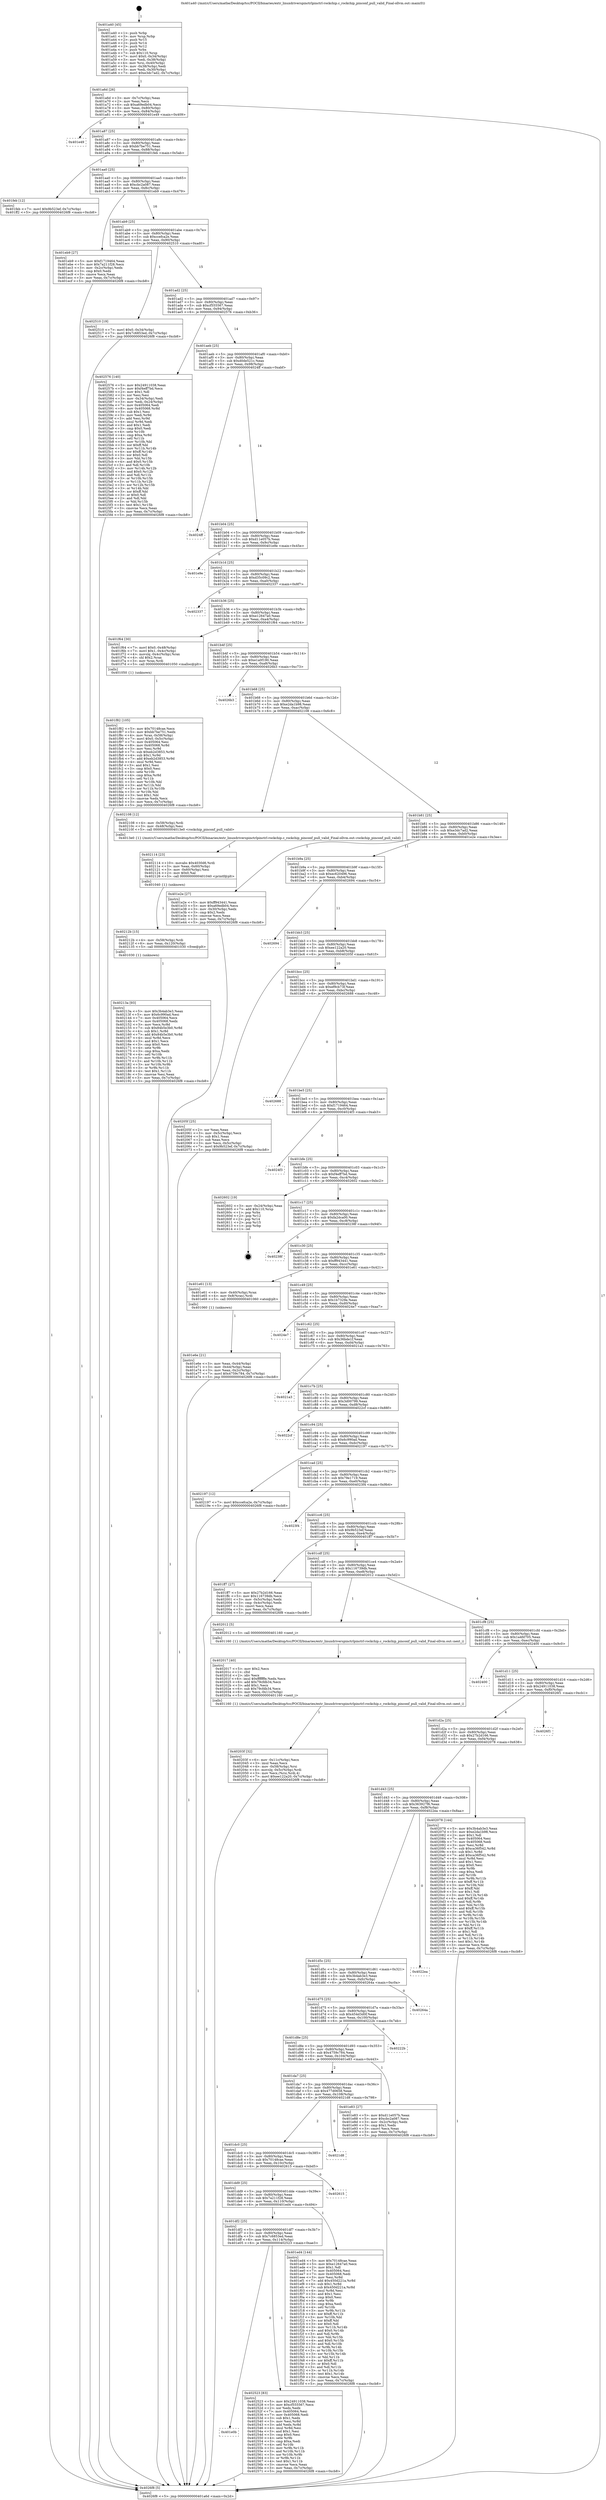 digraph "0x401a40" {
  label = "0x401a40 (/mnt/c/Users/mathe/Desktop/tcc/POCII/binaries/extr_linuxdriverspinctrlpinctrl-rockchip.c_rockchip_pinconf_pull_valid_Final-ollvm.out::main(0))"
  labelloc = "t"
  node[shape=record]

  Entry [label="",width=0.3,height=0.3,shape=circle,fillcolor=black,style=filled]
  "0x401a6d" [label="{
     0x401a6d [26]\l
     | [instrs]\l
     &nbsp;&nbsp;0x401a6d \<+3\>: mov -0x7c(%rbp),%eax\l
     &nbsp;&nbsp;0x401a70 \<+2\>: mov %eax,%ecx\l
     &nbsp;&nbsp;0x401a72 \<+6\>: sub $0xa69edb04,%ecx\l
     &nbsp;&nbsp;0x401a78 \<+3\>: mov %eax,-0x80(%rbp)\l
     &nbsp;&nbsp;0x401a7b \<+6\>: mov %ecx,-0x84(%rbp)\l
     &nbsp;&nbsp;0x401a81 \<+6\>: je 0000000000401e49 \<main+0x409\>\l
  }"]
  "0x401e49" [label="{
     0x401e49\l
  }", style=dashed]
  "0x401a87" [label="{
     0x401a87 [25]\l
     | [instrs]\l
     &nbsp;&nbsp;0x401a87 \<+5\>: jmp 0000000000401a8c \<main+0x4c\>\l
     &nbsp;&nbsp;0x401a8c \<+3\>: mov -0x80(%rbp),%eax\l
     &nbsp;&nbsp;0x401a8f \<+5\>: sub $0xbb7be751,%eax\l
     &nbsp;&nbsp;0x401a94 \<+6\>: mov %eax,-0x88(%rbp)\l
     &nbsp;&nbsp;0x401a9a \<+6\>: je 0000000000401feb \<main+0x5ab\>\l
  }"]
  Exit [label="",width=0.3,height=0.3,shape=circle,fillcolor=black,style=filled,peripheries=2]
  "0x401feb" [label="{
     0x401feb [12]\l
     | [instrs]\l
     &nbsp;&nbsp;0x401feb \<+7\>: movl $0x9b523ef,-0x7c(%rbp)\l
     &nbsp;&nbsp;0x401ff2 \<+5\>: jmp 00000000004026f8 \<main+0xcb8\>\l
  }"]
  "0x401aa0" [label="{
     0x401aa0 [25]\l
     | [instrs]\l
     &nbsp;&nbsp;0x401aa0 \<+5\>: jmp 0000000000401aa5 \<main+0x65\>\l
     &nbsp;&nbsp;0x401aa5 \<+3\>: mov -0x80(%rbp),%eax\l
     &nbsp;&nbsp;0x401aa8 \<+5\>: sub $0xcbc2a087,%eax\l
     &nbsp;&nbsp;0x401aad \<+6\>: mov %eax,-0x8c(%rbp)\l
     &nbsp;&nbsp;0x401ab3 \<+6\>: je 0000000000401eb9 \<main+0x479\>\l
  }"]
  "0x401e0b" [label="{
     0x401e0b\l
  }", style=dashed]
  "0x401eb9" [label="{
     0x401eb9 [27]\l
     | [instrs]\l
     &nbsp;&nbsp;0x401eb9 \<+5\>: mov $0xf1719464,%eax\l
     &nbsp;&nbsp;0x401ebe \<+5\>: mov $0x7a211f28,%ecx\l
     &nbsp;&nbsp;0x401ec3 \<+3\>: mov -0x2c(%rbp),%edx\l
     &nbsp;&nbsp;0x401ec6 \<+3\>: cmp $0x0,%edx\l
     &nbsp;&nbsp;0x401ec9 \<+3\>: cmove %ecx,%eax\l
     &nbsp;&nbsp;0x401ecc \<+3\>: mov %eax,-0x7c(%rbp)\l
     &nbsp;&nbsp;0x401ecf \<+5\>: jmp 00000000004026f8 \<main+0xcb8\>\l
  }"]
  "0x401ab9" [label="{
     0x401ab9 [25]\l
     | [instrs]\l
     &nbsp;&nbsp;0x401ab9 \<+5\>: jmp 0000000000401abe \<main+0x7e\>\l
     &nbsp;&nbsp;0x401abe \<+3\>: mov -0x80(%rbp),%eax\l
     &nbsp;&nbsp;0x401ac1 \<+5\>: sub $0xccefca2e,%eax\l
     &nbsp;&nbsp;0x401ac6 \<+6\>: mov %eax,-0x90(%rbp)\l
     &nbsp;&nbsp;0x401acc \<+6\>: je 0000000000402510 \<main+0xad0\>\l
  }"]
  "0x402523" [label="{
     0x402523 [83]\l
     | [instrs]\l
     &nbsp;&nbsp;0x402523 \<+5\>: mov $0x24911038,%eax\l
     &nbsp;&nbsp;0x402528 \<+5\>: mov $0xcf555567,%ecx\l
     &nbsp;&nbsp;0x40252d \<+2\>: xor %edx,%edx\l
     &nbsp;&nbsp;0x40252f \<+7\>: mov 0x405064,%esi\l
     &nbsp;&nbsp;0x402536 \<+7\>: mov 0x405068,%edi\l
     &nbsp;&nbsp;0x40253d \<+3\>: sub $0x1,%edx\l
     &nbsp;&nbsp;0x402540 \<+3\>: mov %esi,%r8d\l
     &nbsp;&nbsp;0x402543 \<+3\>: add %edx,%r8d\l
     &nbsp;&nbsp;0x402546 \<+4\>: imul %r8d,%esi\l
     &nbsp;&nbsp;0x40254a \<+3\>: and $0x1,%esi\l
     &nbsp;&nbsp;0x40254d \<+3\>: cmp $0x0,%esi\l
     &nbsp;&nbsp;0x402550 \<+4\>: sete %r9b\l
     &nbsp;&nbsp;0x402554 \<+3\>: cmp $0xa,%edi\l
     &nbsp;&nbsp;0x402557 \<+4\>: setl %r10b\l
     &nbsp;&nbsp;0x40255b \<+3\>: mov %r9b,%r11b\l
     &nbsp;&nbsp;0x40255e \<+3\>: and %r10b,%r11b\l
     &nbsp;&nbsp;0x402561 \<+3\>: xor %r10b,%r9b\l
     &nbsp;&nbsp;0x402564 \<+3\>: or %r9b,%r11b\l
     &nbsp;&nbsp;0x402567 \<+4\>: test $0x1,%r11b\l
     &nbsp;&nbsp;0x40256b \<+3\>: cmovne %ecx,%eax\l
     &nbsp;&nbsp;0x40256e \<+3\>: mov %eax,-0x7c(%rbp)\l
     &nbsp;&nbsp;0x402571 \<+5\>: jmp 00000000004026f8 \<main+0xcb8\>\l
  }"]
  "0x402510" [label="{
     0x402510 [19]\l
     | [instrs]\l
     &nbsp;&nbsp;0x402510 \<+7\>: movl $0x0,-0x34(%rbp)\l
     &nbsp;&nbsp;0x402517 \<+7\>: movl $0x7c6853ed,-0x7c(%rbp)\l
     &nbsp;&nbsp;0x40251e \<+5\>: jmp 00000000004026f8 \<main+0xcb8\>\l
  }"]
  "0x401ad2" [label="{
     0x401ad2 [25]\l
     | [instrs]\l
     &nbsp;&nbsp;0x401ad2 \<+5\>: jmp 0000000000401ad7 \<main+0x97\>\l
     &nbsp;&nbsp;0x401ad7 \<+3\>: mov -0x80(%rbp),%eax\l
     &nbsp;&nbsp;0x401ada \<+5\>: sub $0xcf555567,%eax\l
     &nbsp;&nbsp;0x401adf \<+6\>: mov %eax,-0x94(%rbp)\l
     &nbsp;&nbsp;0x401ae5 \<+6\>: je 0000000000402576 \<main+0xb36\>\l
  }"]
  "0x40213a" [label="{
     0x40213a [93]\l
     | [instrs]\l
     &nbsp;&nbsp;0x40213a \<+5\>: mov $0x3b4ab3e3,%eax\l
     &nbsp;&nbsp;0x40213f \<+5\>: mov $0x6c990ad,%esi\l
     &nbsp;&nbsp;0x402144 \<+7\>: mov 0x405064,%ecx\l
     &nbsp;&nbsp;0x40214b \<+7\>: mov 0x405068,%edx\l
     &nbsp;&nbsp;0x402152 \<+3\>: mov %ecx,%r8d\l
     &nbsp;&nbsp;0x402155 \<+7\>: sub $0x84b5e3b0,%r8d\l
     &nbsp;&nbsp;0x40215c \<+4\>: sub $0x1,%r8d\l
     &nbsp;&nbsp;0x402160 \<+7\>: add $0x84b5e3b0,%r8d\l
     &nbsp;&nbsp;0x402167 \<+4\>: imul %r8d,%ecx\l
     &nbsp;&nbsp;0x40216b \<+3\>: and $0x1,%ecx\l
     &nbsp;&nbsp;0x40216e \<+3\>: cmp $0x0,%ecx\l
     &nbsp;&nbsp;0x402171 \<+4\>: sete %r9b\l
     &nbsp;&nbsp;0x402175 \<+3\>: cmp $0xa,%edx\l
     &nbsp;&nbsp;0x402178 \<+4\>: setl %r10b\l
     &nbsp;&nbsp;0x40217c \<+3\>: mov %r9b,%r11b\l
     &nbsp;&nbsp;0x40217f \<+3\>: and %r10b,%r11b\l
     &nbsp;&nbsp;0x402182 \<+3\>: xor %r10b,%r9b\l
     &nbsp;&nbsp;0x402185 \<+3\>: or %r9b,%r11b\l
     &nbsp;&nbsp;0x402188 \<+4\>: test $0x1,%r11b\l
     &nbsp;&nbsp;0x40218c \<+3\>: cmovne %esi,%eax\l
     &nbsp;&nbsp;0x40218f \<+3\>: mov %eax,-0x7c(%rbp)\l
     &nbsp;&nbsp;0x402192 \<+5\>: jmp 00000000004026f8 \<main+0xcb8\>\l
  }"]
  "0x402576" [label="{
     0x402576 [140]\l
     | [instrs]\l
     &nbsp;&nbsp;0x402576 \<+5\>: mov $0x24911038,%eax\l
     &nbsp;&nbsp;0x40257b \<+5\>: mov $0xf4eff7bd,%ecx\l
     &nbsp;&nbsp;0x402580 \<+2\>: mov $0x1,%dl\l
     &nbsp;&nbsp;0x402582 \<+2\>: xor %esi,%esi\l
     &nbsp;&nbsp;0x402584 \<+3\>: mov -0x34(%rbp),%edi\l
     &nbsp;&nbsp;0x402587 \<+3\>: mov %edi,-0x24(%rbp)\l
     &nbsp;&nbsp;0x40258a \<+7\>: mov 0x405064,%edi\l
     &nbsp;&nbsp;0x402591 \<+8\>: mov 0x405068,%r8d\l
     &nbsp;&nbsp;0x402599 \<+3\>: sub $0x1,%esi\l
     &nbsp;&nbsp;0x40259c \<+3\>: mov %edi,%r9d\l
     &nbsp;&nbsp;0x40259f \<+3\>: add %esi,%r9d\l
     &nbsp;&nbsp;0x4025a2 \<+4\>: imul %r9d,%edi\l
     &nbsp;&nbsp;0x4025a6 \<+3\>: and $0x1,%edi\l
     &nbsp;&nbsp;0x4025a9 \<+3\>: cmp $0x0,%edi\l
     &nbsp;&nbsp;0x4025ac \<+4\>: sete %r10b\l
     &nbsp;&nbsp;0x4025b0 \<+4\>: cmp $0xa,%r8d\l
     &nbsp;&nbsp;0x4025b4 \<+4\>: setl %r11b\l
     &nbsp;&nbsp;0x4025b8 \<+3\>: mov %r10b,%bl\l
     &nbsp;&nbsp;0x4025bb \<+3\>: xor $0xff,%bl\l
     &nbsp;&nbsp;0x4025be \<+3\>: mov %r11b,%r14b\l
     &nbsp;&nbsp;0x4025c1 \<+4\>: xor $0xff,%r14b\l
     &nbsp;&nbsp;0x4025c5 \<+3\>: xor $0x0,%dl\l
     &nbsp;&nbsp;0x4025c8 \<+3\>: mov %bl,%r15b\l
     &nbsp;&nbsp;0x4025cb \<+4\>: and $0x0,%r15b\l
     &nbsp;&nbsp;0x4025cf \<+3\>: and %dl,%r10b\l
     &nbsp;&nbsp;0x4025d2 \<+3\>: mov %r14b,%r12b\l
     &nbsp;&nbsp;0x4025d5 \<+4\>: and $0x0,%r12b\l
     &nbsp;&nbsp;0x4025d9 \<+3\>: and %dl,%r11b\l
     &nbsp;&nbsp;0x4025dc \<+3\>: or %r10b,%r15b\l
     &nbsp;&nbsp;0x4025df \<+3\>: or %r11b,%r12b\l
     &nbsp;&nbsp;0x4025e2 \<+3\>: xor %r12b,%r15b\l
     &nbsp;&nbsp;0x4025e5 \<+3\>: or %r14b,%bl\l
     &nbsp;&nbsp;0x4025e8 \<+3\>: xor $0xff,%bl\l
     &nbsp;&nbsp;0x4025eb \<+3\>: or $0x0,%dl\l
     &nbsp;&nbsp;0x4025ee \<+2\>: and %dl,%bl\l
     &nbsp;&nbsp;0x4025f0 \<+3\>: or %bl,%r15b\l
     &nbsp;&nbsp;0x4025f3 \<+4\>: test $0x1,%r15b\l
     &nbsp;&nbsp;0x4025f7 \<+3\>: cmovne %ecx,%eax\l
     &nbsp;&nbsp;0x4025fa \<+3\>: mov %eax,-0x7c(%rbp)\l
     &nbsp;&nbsp;0x4025fd \<+5\>: jmp 00000000004026f8 \<main+0xcb8\>\l
  }"]
  "0x401aeb" [label="{
     0x401aeb [25]\l
     | [instrs]\l
     &nbsp;&nbsp;0x401aeb \<+5\>: jmp 0000000000401af0 \<main+0xb0\>\l
     &nbsp;&nbsp;0x401af0 \<+3\>: mov -0x80(%rbp),%eax\l
     &nbsp;&nbsp;0x401af3 \<+5\>: sub $0xd0de521c,%eax\l
     &nbsp;&nbsp;0x401af8 \<+6\>: mov %eax,-0x98(%rbp)\l
     &nbsp;&nbsp;0x401afe \<+6\>: je 00000000004024ff \<main+0xabf\>\l
  }"]
  "0x40212b" [label="{
     0x40212b [15]\l
     | [instrs]\l
     &nbsp;&nbsp;0x40212b \<+4\>: mov -0x58(%rbp),%rdi\l
     &nbsp;&nbsp;0x40212f \<+6\>: mov %eax,-0x120(%rbp)\l
     &nbsp;&nbsp;0x402135 \<+5\>: call 0000000000401030 \<free@plt\>\l
     | [calls]\l
     &nbsp;&nbsp;0x401030 \{1\} (unknown)\l
  }"]
  "0x4024ff" [label="{
     0x4024ff\l
  }", style=dashed]
  "0x401b04" [label="{
     0x401b04 [25]\l
     | [instrs]\l
     &nbsp;&nbsp;0x401b04 \<+5\>: jmp 0000000000401b09 \<main+0xc9\>\l
     &nbsp;&nbsp;0x401b09 \<+3\>: mov -0x80(%rbp),%eax\l
     &nbsp;&nbsp;0x401b0c \<+5\>: sub $0xd11e057b,%eax\l
     &nbsp;&nbsp;0x401b11 \<+6\>: mov %eax,-0x9c(%rbp)\l
     &nbsp;&nbsp;0x401b17 \<+6\>: je 0000000000401e9e \<main+0x45e\>\l
  }"]
  "0x402114" [label="{
     0x402114 [23]\l
     | [instrs]\l
     &nbsp;&nbsp;0x402114 \<+10\>: movabs $0x4030d6,%rdi\l
     &nbsp;&nbsp;0x40211e \<+3\>: mov %eax,-0x60(%rbp)\l
     &nbsp;&nbsp;0x402121 \<+3\>: mov -0x60(%rbp),%esi\l
     &nbsp;&nbsp;0x402124 \<+2\>: mov $0x0,%al\l
     &nbsp;&nbsp;0x402126 \<+5\>: call 0000000000401040 \<printf@plt\>\l
     | [calls]\l
     &nbsp;&nbsp;0x401040 \{1\} (unknown)\l
  }"]
  "0x401e9e" [label="{
     0x401e9e\l
  }", style=dashed]
  "0x401b1d" [label="{
     0x401b1d [25]\l
     | [instrs]\l
     &nbsp;&nbsp;0x401b1d \<+5\>: jmp 0000000000401b22 \<main+0xe2\>\l
     &nbsp;&nbsp;0x401b22 \<+3\>: mov -0x80(%rbp),%eax\l
     &nbsp;&nbsp;0x401b25 \<+5\>: sub $0xd35c09c2,%eax\l
     &nbsp;&nbsp;0x401b2a \<+6\>: mov %eax,-0xa0(%rbp)\l
     &nbsp;&nbsp;0x401b30 \<+6\>: je 0000000000402337 \<main+0x8f7\>\l
  }"]
  "0x40203f" [label="{
     0x40203f [32]\l
     | [instrs]\l
     &nbsp;&nbsp;0x40203f \<+6\>: mov -0x11c(%rbp),%ecx\l
     &nbsp;&nbsp;0x402045 \<+3\>: imul %eax,%ecx\l
     &nbsp;&nbsp;0x402048 \<+4\>: mov -0x58(%rbp),%rsi\l
     &nbsp;&nbsp;0x40204c \<+4\>: movslq -0x5c(%rbp),%rdi\l
     &nbsp;&nbsp;0x402050 \<+3\>: mov %ecx,(%rsi,%rdi,4)\l
     &nbsp;&nbsp;0x402053 \<+7\>: movl $0xee122a20,-0x7c(%rbp)\l
     &nbsp;&nbsp;0x40205a \<+5\>: jmp 00000000004026f8 \<main+0xcb8\>\l
  }"]
  "0x402337" [label="{
     0x402337\l
  }", style=dashed]
  "0x401b36" [label="{
     0x401b36 [25]\l
     | [instrs]\l
     &nbsp;&nbsp;0x401b36 \<+5\>: jmp 0000000000401b3b \<main+0xfb\>\l
     &nbsp;&nbsp;0x401b3b \<+3\>: mov -0x80(%rbp),%eax\l
     &nbsp;&nbsp;0x401b3e \<+5\>: sub $0xe12647a0,%eax\l
     &nbsp;&nbsp;0x401b43 \<+6\>: mov %eax,-0xa4(%rbp)\l
     &nbsp;&nbsp;0x401b49 \<+6\>: je 0000000000401f64 \<main+0x524\>\l
  }"]
  "0x402017" [label="{
     0x402017 [40]\l
     | [instrs]\l
     &nbsp;&nbsp;0x402017 \<+5\>: mov $0x2,%ecx\l
     &nbsp;&nbsp;0x40201c \<+1\>: cltd\l
     &nbsp;&nbsp;0x40201d \<+2\>: idiv %ecx\l
     &nbsp;&nbsp;0x40201f \<+6\>: imul $0xfffffffe,%edx,%ecx\l
     &nbsp;&nbsp;0x402025 \<+6\>: add $0x79cfdb34,%ecx\l
     &nbsp;&nbsp;0x40202b \<+3\>: add $0x1,%ecx\l
     &nbsp;&nbsp;0x40202e \<+6\>: sub $0x79cfdb34,%ecx\l
     &nbsp;&nbsp;0x402034 \<+6\>: mov %ecx,-0x11c(%rbp)\l
     &nbsp;&nbsp;0x40203a \<+5\>: call 0000000000401160 \<next_i\>\l
     | [calls]\l
     &nbsp;&nbsp;0x401160 \{1\} (/mnt/c/Users/mathe/Desktop/tcc/POCII/binaries/extr_linuxdriverspinctrlpinctrl-rockchip.c_rockchip_pinconf_pull_valid_Final-ollvm.out::next_i)\l
  }"]
  "0x401f64" [label="{
     0x401f64 [30]\l
     | [instrs]\l
     &nbsp;&nbsp;0x401f64 \<+7\>: movl $0x0,-0x48(%rbp)\l
     &nbsp;&nbsp;0x401f6b \<+7\>: movl $0x1,-0x4c(%rbp)\l
     &nbsp;&nbsp;0x401f72 \<+4\>: movslq -0x4c(%rbp),%rax\l
     &nbsp;&nbsp;0x401f76 \<+4\>: shl $0x2,%rax\l
     &nbsp;&nbsp;0x401f7a \<+3\>: mov %rax,%rdi\l
     &nbsp;&nbsp;0x401f7d \<+5\>: call 0000000000401050 \<malloc@plt\>\l
     | [calls]\l
     &nbsp;&nbsp;0x401050 \{1\} (unknown)\l
  }"]
  "0x401b4f" [label="{
     0x401b4f [25]\l
     | [instrs]\l
     &nbsp;&nbsp;0x401b4f \<+5\>: jmp 0000000000401b54 \<main+0x114\>\l
     &nbsp;&nbsp;0x401b54 \<+3\>: mov -0x80(%rbp),%eax\l
     &nbsp;&nbsp;0x401b57 \<+5\>: sub $0xe1a0f190,%eax\l
     &nbsp;&nbsp;0x401b5c \<+6\>: mov %eax,-0xa8(%rbp)\l
     &nbsp;&nbsp;0x401b62 \<+6\>: je 00000000004026b3 \<main+0xc73\>\l
  }"]
  "0x401f82" [label="{
     0x401f82 [105]\l
     | [instrs]\l
     &nbsp;&nbsp;0x401f82 \<+5\>: mov $0x70148cae,%ecx\l
     &nbsp;&nbsp;0x401f87 \<+5\>: mov $0xbb7be751,%edx\l
     &nbsp;&nbsp;0x401f8c \<+4\>: mov %rax,-0x58(%rbp)\l
     &nbsp;&nbsp;0x401f90 \<+7\>: movl $0x0,-0x5c(%rbp)\l
     &nbsp;&nbsp;0x401f97 \<+7\>: mov 0x405064,%esi\l
     &nbsp;&nbsp;0x401f9e \<+8\>: mov 0x405068,%r8d\l
     &nbsp;&nbsp;0x401fa6 \<+3\>: mov %esi,%r9d\l
     &nbsp;&nbsp;0x401fa9 \<+7\>: sub $0xeb2d3853,%r9d\l
     &nbsp;&nbsp;0x401fb0 \<+4\>: sub $0x1,%r9d\l
     &nbsp;&nbsp;0x401fb4 \<+7\>: add $0xeb2d3853,%r9d\l
     &nbsp;&nbsp;0x401fbb \<+4\>: imul %r9d,%esi\l
     &nbsp;&nbsp;0x401fbf \<+3\>: and $0x1,%esi\l
     &nbsp;&nbsp;0x401fc2 \<+3\>: cmp $0x0,%esi\l
     &nbsp;&nbsp;0x401fc5 \<+4\>: sete %r10b\l
     &nbsp;&nbsp;0x401fc9 \<+4\>: cmp $0xa,%r8d\l
     &nbsp;&nbsp;0x401fcd \<+4\>: setl %r11b\l
     &nbsp;&nbsp;0x401fd1 \<+3\>: mov %r10b,%bl\l
     &nbsp;&nbsp;0x401fd4 \<+3\>: and %r11b,%bl\l
     &nbsp;&nbsp;0x401fd7 \<+3\>: xor %r11b,%r10b\l
     &nbsp;&nbsp;0x401fda \<+3\>: or %r10b,%bl\l
     &nbsp;&nbsp;0x401fdd \<+3\>: test $0x1,%bl\l
     &nbsp;&nbsp;0x401fe0 \<+3\>: cmovne %edx,%ecx\l
     &nbsp;&nbsp;0x401fe3 \<+3\>: mov %ecx,-0x7c(%rbp)\l
     &nbsp;&nbsp;0x401fe6 \<+5\>: jmp 00000000004026f8 \<main+0xcb8\>\l
  }"]
  "0x4026b3" [label="{
     0x4026b3\l
  }", style=dashed]
  "0x401b68" [label="{
     0x401b68 [25]\l
     | [instrs]\l
     &nbsp;&nbsp;0x401b68 \<+5\>: jmp 0000000000401b6d \<main+0x12d\>\l
     &nbsp;&nbsp;0x401b6d \<+3\>: mov -0x80(%rbp),%eax\l
     &nbsp;&nbsp;0x401b70 \<+5\>: sub $0xe2da1b98,%eax\l
     &nbsp;&nbsp;0x401b75 \<+6\>: mov %eax,-0xac(%rbp)\l
     &nbsp;&nbsp;0x401b7b \<+6\>: je 0000000000402108 \<main+0x6c8\>\l
  }"]
  "0x401df2" [label="{
     0x401df2 [25]\l
     | [instrs]\l
     &nbsp;&nbsp;0x401df2 \<+5\>: jmp 0000000000401df7 \<main+0x3b7\>\l
     &nbsp;&nbsp;0x401df7 \<+3\>: mov -0x80(%rbp),%eax\l
     &nbsp;&nbsp;0x401dfa \<+5\>: sub $0x7c6853ed,%eax\l
     &nbsp;&nbsp;0x401dff \<+6\>: mov %eax,-0x114(%rbp)\l
     &nbsp;&nbsp;0x401e05 \<+6\>: je 0000000000402523 \<main+0xae3\>\l
  }"]
  "0x402108" [label="{
     0x402108 [12]\l
     | [instrs]\l
     &nbsp;&nbsp;0x402108 \<+4\>: mov -0x58(%rbp),%rdi\l
     &nbsp;&nbsp;0x40210c \<+3\>: mov -0x48(%rbp),%esi\l
     &nbsp;&nbsp;0x40210f \<+5\>: call 00000000004013e0 \<rockchip_pinconf_pull_valid\>\l
     | [calls]\l
     &nbsp;&nbsp;0x4013e0 \{1\} (/mnt/c/Users/mathe/Desktop/tcc/POCII/binaries/extr_linuxdriverspinctrlpinctrl-rockchip.c_rockchip_pinconf_pull_valid_Final-ollvm.out::rockchip_pinconf_pull_valid)\l
  }"]
  "0x401b81" [label="{
     0x401b81 [25]\l
     | [instrs]\l
     &nbsp;&nbsp;0x401b81 \<+5\>: jmp 0000000000401b86 \<main+0x146\>\l
     &nbsp;&nbsp;0x401b86 \<+3\>: mov -0x80(%rbp),%eax\l
     &nbsp;&nbsp;0x401b89 \<+5\>: sub $0xe3dc7ad2,%eax\l
     &nbsp;&nbsp;0x401b8e \<+6\>: mov %eax,-0xb0(%rbp)\l
     &nbsp;&nbsp;0x401b94 \<+6\>: je 0000000000401e2e \<main+0x3ee\>\l
  }"]
  "0x401ed4" [label="{
     0x401ed4 [144]\l
     | [instrs]\l
     &nbsp;&nbsp;0x401ed4 \<+5\>: mov $0x70148cae,%eax\l
     &nbsp;&nbsp;0x401ed9 \<+5\>: mov $0xe12647a0,%ecx\l
     &nbsp;&nbsp;0x401ede \<+2\>: mov $0x1,%dl\l
     &nbsp;&nbsp;0x401ee0 \<+7\>: mov 0x405064,%esi\l
     &nbsp;&nbsp;0x401ee7 \<+7\>: mov 0x405068,%edi\l
     &nbsp;&nbsp;0x401eee \<+3\>: mov %esi,%r8d\l
     &nbsp;&nbsp;0x401ef1 \<+7\>: add $0x450d221a,%r8d\l
     &nbsp;&nbsp;0x401ef8 \<+4\>: sub $0x1,%r8d\l
     &nbsp;&nbsp;0x401efc \<+7\>: sub $0x450d221a,%r8d\l
     &nbsp;&nbsp;0x401f03 \<+4\>: imul %r8d,%esi\l
     &nbsp;&nbsp;0x401f07 \<+3\>: and $0x1,%esi\l
     &nbsp;&nbsp;0x401f0a \<+3\>: cmp $0x0,%esi\l
     &nbsp;&nbsp;0x401f0d \<+4\>: sete %r9b\l
     &nbsp;&nbsp;0x401f11 \<+3\>: cmp $0xa,%edi\l
     &nbsp;&nbsp;0x401f14 \<+4\>: setl %r10b\l
     &nbsp;&nbsp;0x401f18 \<+3\>: mov %r9b,%r11b\l
     &nbsp;&nbsp;0x401f1b \<+4\>: xor $0xff,%r11b\l
     &nbsp;&nbsp;0x401f1f \<+3\>: mov %r10b,%bl\l
     &nbsp;&nbsp;0x401f22 \<+3\>: xor $0xff,%bl\l
     &nbsp;&nbsp;0x401f25 \<+3\>: xor $0x0,%dl\l
     &nbsp;&nbsp;0x401f28 \<+3\>: mov %r11b,%r14b\l
     &nbsp;&nbsp;0x401f2b \<+4\>: and $0x0,%r14b\l
     &nbsp;&nbsp;0x401f2f \<+3\>: and %dl,%r9b\l
     &nbsp;&nbsp;0x401f32 \<+3\>: mov %bl,%r15b\l
     &nbsp;&nbsp;0x401f35 \<+4\>: and $0x0,%r15b\l
     &nbsp;&nbsp;0x401f39 \<+3\>: and %dl,%r10b\l
     &nbsp;&nbsp;0x401f3c \<+3\>: or %r9b,%r14b\l
     &nbsp;&nbsp;0x401f3f \<+3\>: or %r10b,%r15b\l
     &nbsp;&nbsp;0x401f42 \<+3\>: xor %r15b,%r14b\l
     &nbsp;&nbsp;0x401f45 \<+3\>: or %bl,%r11b\l
     &nbsp;&nbsp;0x401f48 \<+4\>: xor $0xff,%r11b\l
     &nbsp;&nbsp;0x401f4c \<+3\>: or $0x0,%dl\l
     &nbsp;&nbsp;0x401f4f \<+3\>: and %dl,%r11b\l
     &nbsp;&nbsp;0x401f52 \<+3\>: or %r11b,%r14b\l
     &nbsp;&nbsp;0x401f55 \<+4\>: test $0x1,%r14b\l
     &nbsp;&nbsp;0x401f59 \<+3\>: cmovne %ecx,%eax\l
     &nbsp;&nbsp;0x401f5c \<+3\>: mov %eax,-0x7c(%rbp)\l
     &nbsp;&nbsp;0x401f5f \<+5\>: jmp 00000000004026f8 \<main+0xcb8\>\l
  }"]
  "0x401e2e" [label="{
     0x401e2e [27]\l
     | [instrs]\l
     &nbsp;&nbsp;0x401e2e \<+5\>: mov $0xff943441,%eax\l
     &nbsp;&nbsp;0x401e33 \<+5\>: mov $0xa69edb04,%ecx\l
     &nbsp;&nbsp;0x401e38 \<+3\>: mov -0x30(%rbp),%edx\l
     &nbsp;&nbsp;0x401e3b \<+3\>: cmp $0x2,%edx\l
     &nbsp;&nbsp;0x401e3e \<+3\>: cmovne %ecx,%eax\l
     &nbsp;&nbsp;0x401e41 \<+3\>: mov %eax,-0x7c(%rbp)\l
     &nbsp;&nbsp;0x401e44 \<+5\>: jmp 00000000004026f8 \<main+0xcb8\>\l
  }"]
  "0x401b9a" [label="{
     0x401b9a [25]\l
     | [instrs]\l
     &nbsp;&nbsp;0x401b9a \<+5\>: jmp 0000000000401b9f \<main+0x15f\>\l
     &nbsp;&nbsp;0x401b9f \<+3\>: mov -0x80(%rbp),%eax\l
     &nbsp;&nbsp;0x401ba2 \<+5\>: sub $0xec620496,%eax\l
     &nbsp;&nbsp;0x401ba7 \<+6\>: mov %eax,-0xb4(%rbp)\l
     &nbsp;&nbsp;0x401bad \<+6\>: je 0000000000402694 \<main+0xc54\>\l
  }"]
  "0x4026f8" [label="{
     0x4026f8 [5]\l
     | [instrs]\l
     &nbsp;&nbsp;0x4026f8 \<+5\>: jmp 0000000000401a6d \<main+0x2d\>\l
  }"]
  "0x401a40" [label="{
     0x401a40 [45]\l
     | [instrs]\l
     &nbsp;&nbsp;0x401a40 \<+1\>: push %rbp\l
     &nbsp;&nbsp;0x401a41 \<+3\>: mov %rsp,%rbp\l
     &nbsp;&nbsp;0x401a44 \<+2\>: push %r15\l
     &nbsp;&nbsp;0x401a46 \<+2\>: push %r14\l
     &nbsp;&nbsp;0x401a48 \<+2\>: push %r12\l
     &nbsp;&nbsp;0x401a4a \<+1\>: push %rbx\l
     &nbsp;&nbsp;0x401a4b \<+7\>: sub $0x110,%rsp\l
     &nbsp;&nbsp;0x401a52 \<+7\>: movl $0x0,-0x34(%rbp)\l
     &nbsp;&nbsp;0x401a59 \<+3\>: mov %edi,-0x38(%rbp)\l
     &nbsp;&nbsp;0x401a5c \<+4\>: mov %rsi,-0x40(%rbp)\l
     &nbsp;&nbsp;0x401a60 \<+3\>: mov -0x38(%rbp),%edi\l
     &nbsp;&nbsp;0x401a63 \<+3\>: mov %edi,-0x30(%rbp)\l
     &nbsp;&nbsp;0x401a66 \<+7\>: movl $0xe3dc7ad2,-0x7c(%rbp)\l
  }"]
  "0x401dd9" [label="{
     0x401dd9 [25]\l
     | [instrs]\l
     &nbsp;&nbsp;0x401dd9 \<+5\>: jmp 0000000000401dde \<main+0x39e\>\l
     &nbsp;&nbsp;0x401dde \<+3\>: mov -0x80(%rbp),%eax\l
     &nbsp;&nbsp;0x401de1 \<+5\>: sub $0x7a211f28,%eax\l
     &nbsp;&nbsp;0x401de6 \<+6\>: mov %eax,-0x110(%rbp)\l
     &nbsp;&nbsp;0x401dec \<+6\>: je 0000000000401ed4 \<main+0x494\>\l
  }"]
  "0x402694" [label="{
     0x402694\l
  }", style=dashed]
  "0x401bb3" [label="{
     0x401bb3 [25]\l
     | [instrs]\l
     &nbsp;&nbsp;0x401bb3 \<+5\>: jmp 0000000000401bb8 \<main+0x178\>\l
     &nbsp;&nbsp;0x401bb8 \<+3\>: mov -0x80(%rbp),%eax\l
     &nbsp;&nbsp;0x401bbb \<+5\>: sub $0xee122a20,%eax\l
     &nbsp;&nbsp;0x401bc0 \<+6\>: mov %eax,-0xb8(%rbp)\l
     &nbsp;&nbsp;0x401bc6 \<+6\>: je 000000000040205f \<main+0x61f\>\l
  }"]
  "0x402615" [label="{
     0x402615\l
  }", style=dashed]
  "0x40205f" [label="{
     0x40205f [25]\l
     | [instrs]\l
     &nbsp;&nbsp;0x40205f \<+2\>: xor %eax,%eax\l
     &nbsp;&nbsp;0x402061 \<+3\>: mov -0x5c(%rbp),%ecx\l
     &nbsp;&nbsp;0x402064 \<+3\>: sub $0x1,%eax\l
     &nbsp;&nbsp;0x402067 \<+2\>: sub %eax,%ecx\l
     &nbsp;&nbsp;0x402069 \<+3\>: mov %ecx,-0x5c(%rbp)\l
     &nbsp;&nbsp;0x40206c \<+7\>: movl $0x9b523ef,-0x7c(%rbp)\l
     &nbsp;&nbsp;0x402073 \<+5\>: jmp 00000000004026f8 \<main+0xcb8\>\l
  }"]
  "0x401bcc" [label="{
     0x401bcc [25]\l
     | [instrs]\l
     &nbsp;&nbsp;0x401bcc \<+5\>: jmp 0000000000401bd1 \<main+0x191\>\l
     &nbsp;&nbsp;0x401bd1 \<+3\>: mov -0x80(%rbp),%eax\l
     &nbsp;&nbsp;0x401bd4 \<+5\>: sub $0xef9cb73f,%eax\l
     &nbsp;&nbsp;0x401bd9 \<+6\>: mov %eax,-0xbc(%rbp)\l
     &nbsp;&nbsp;0x401bdf \<+6\>: je 0000000000402688 \<main+0xc48\>\l
  }"]
  "0x401dc0" [label="{
     0x401dc0 [25]\l
     | [instrs]\l
     &nbsp;&nbsp;0x401dc0 \<+5\>: jmp 0000000000401dc5 \<main+0x385\>\l
     &nbsp;&nbsp;0x401dc5 \<+3\>: mov -0x80(%rbp),%eax\l
     &nbsp;&nbsp;0x401dc8 \<+5\>: sub $0x70148cae,%eax\l
     &nbsp;&nbsp;0x401dcd \<+6\>: mov %eax,-0x10c(%rbp)\l
     &nbsp;&nbsp;0x401dd3 \<+6\>: je 0000000000402615 \<main+0xbd5\>\l
  }"]
  "0x402688" [label="{
     0x402688\l
  }", style=dashed]
  "0x401be5" [label="{
     0x401be5 [25]\l
     | [instrs]\l
     &nbsp;&nbsp;0x401be5 \<+5\>: jmp 0000000000401bea \<main+0x1aa\>\l
     &nbsp;&nbsp;0x401bea \<+3\>: mov -0x80(%rbp),%eax\l
     &nbsp;&nbsp;0x401bed \<+5\>: sub $0xf1719464,%eax\l
     &nbsp;&nbsp;0x401bf2 \<+6\>: mov %eax,-0xc0(%rbp)\l
     &nbsp;&nbsp;0x401bf8 \<+6\>: je 00000000004024f3 \<main+0xab3\>\l
  }"]
  "0x4021d8" [label="{
     0x4021d8\l
  }", style=dashed]
  "0x4024f3" [label="{
     0x4024f3\l
  }", style=dashed]
  "0x401bfe" [label="{
     0x401bfe [25]\l
     | [instrs]\l
     &nbsp;&nbsp;0x401bfe \<+5\>: jmp 0000000000401c03 \<main+0x1c3\>\l
     &nbsp;&nbsp;0x401c03 \<+3\>: mov -0x80(%rbp),%eax\l
     &nbsp;&nbsp;0x401c06 \<+5\>: sub $0xf4eff7bd,%eax\l
     &nbsp;&nbsp;0x401c0b \<+6\>: mov %eax,-0xc4(%rbp)\l
     &nbsp;&nbsp;0x401c11 \<+6\>: je 0000000000402602 \<main+0xbc2\>\l
  }"]
  "0x401da7" [label="{
     0x401da7 [25]\l
     | [instrs]\l
     &nbsp;&nbsp;0x401da7 \<+5\>: jmp 0000000000401dac \<main+0x36c\>\l
     &nbsp;&nbsp;0x401dac \<+3\>: mov -0x80(%rbp),%eax\l
     &nbsp;&nbsp;0x401daf \<+5\>: sub $0x477d0658,%eax\l
     &nbsp;&nbsp;0x401db4 \<+6\>: mov %eax,-0x108(%rbp)\l
     &nbsp;&nbsp;0x401dba \<+6\>: je 00000000004021d8 \<main+0x798\>\l
  }"]
  "0x402602" [label="{
     0x402602 [19]\l
     | [instrs]\l
     &nbsp;&nbsp;0x402602 \<+3\>: mov -0x24(%rbp),%eax\l
     &nbsp;&nbsp;0x402605 \<+7\>: add $0x110,%rsp\l
     &nbsp;&nbsp;0x40260c \<+1\>: pop %rbx\l
     &nbsp;&nbsp;0x40260d \<+2\>: pop %r12\l
     &nbsp;&nbsp;0x40260f \<+2\>: pop %r14\l
     &nbsp;&nbsp;0x402611 \<+2\>: pop %r15\l
     &nbsp;&nbsp;0x402613 \<+1\>: pop %rbp\l
     &nbsp;&nbsp;0x402614 \<+1\>: ret\l
  }"]
  "0x401c17" [label="{
     0x401c17 [25]\l
     | [instrs]\l
     &nbsp;&nbsp;0x401c17 \<+5\>: jmp 0000000000401c1c \<main+0x1dc\>\l
     &nbsp;&nbsp;0x401c1c \<+3\>: mov -0x80(%rbp),%eax\l
     &nbsp;&nbsp;0x401c1f \<+5\>: sub $0xfa2dca00,%eax\l
     &nbsp;&nbsp;0x401c24 \<+6\>: mov %eax,-0xc8(%rbp)\l
     &nbsp;&nbsp;0x401c2a \<+6\>: je 000000000040238f \<main+0x94f\>\l
  }"]
  "0x401e83" [label="{
     0x401e83 [27]\l
     | [instrs]\l
     &nbsp;&nbsp;0x401e83 \<+5\>: mov $0xd11e057b,%eax\l
     &nbsp;&nbsp;0x401e88 \<+5\>: mov $0xcbc2a087,%ecx\l
     &nbsp;&nbsp;0x401e8d \<+3\>: mov -0x2c(%rbp),%edx\l
     &nbsp;&nbsp;0x401e90 \<+3\>: cmp $0x1,%edx\l
     &nbsp;&nbsp;0x401e93 \<+3\>: cmovl %ecx,%eax\l
     &nbsp;&nbsp;0x401e96 \<+3\>: mov %eax,-0x7c(%rbp)\l
     &nbsp;&nbsp;0x401e99 \<+5\>: jmp 00000000004026f8 \<main+0xcb8\>\l
  }"]
  "0x40238f" [label="{
     0x40238f\l
  }", style=dashed]
  "0x401c30" [label="{
     0x401c30 [25]\l
     | [instrs]\l
     &nbsp;&nbsp;0x401c30 \<+5\>: jmp 0000000000401c35 \<main+0x1f5\>\l
     &nbsp;&nbsp;0x401c35 \<+3\>: mov -0x80(%rbp),%eax\l
     &nbsp;&nbsp;0x401c38 \<+5\>: sub $0xff943441,%eax\l
     &nbsp;&nbsp;0x401c3d \<+6\>: mov %eax,-0xcc(%rbp)\l
     &nbsp;&nbsp;0x401c43 \<+6\>: je 0000000000401e61 \<main+0x421\>\l
  }"]
  "0x401d8e" [label="{
     0x401d8e [25]\l
     | [instrs]\l
     &nbsp;&nbsp;0x401d8e \<+5\>: jmp 0000000000401d93 \<main+0x353\>\l
     &nbsp;&nbsp;0x401d93 \<+3\>: mov -0x80(%rbp),%eax\l
     &nbsp;&nbsp;0x401d96 \<+5\>: sub $0x4759c784,%eax\l
     &nbsp;&nbsp;0x401d9b \<+6\>: mov %eax,-0x104(%rbp)\l
     &nbsp;&nbsp;0x401da1 \<+6\>: je 0000000000401e83 \<main+0x443\>\l
  }"]
  "0x401e61" [label="{
     0x401e61 [13]\l
     | [instrs]\l
     &nbsp;&nbsp;0x401e61 \<+4\>: mov -0x40(%rbp),%rax\l
     &nbsp;&nbsp;0x401e65 \<+4\>: mov 0x8(%rax),%rdi\l
     &nbsp;&nbsp;0x401e69 \<+5\>: call 0000000000401060 \<atoi@plt\>\l
     | [calls]\l
     &nbsp;&nbsp;0x401060 \{1\} (unknown)\l
  }"]
  "0x401c49" [label="{
     0x401c49 [25]\l
     | [instrs]\l
     &nbsp;&nbsp;0x401c49 \<+5\>: jmp 0000000000401c4e \<main+0x20e\>\l
     &nbsp;&nbsp;0x401c4e \<+3\>: mov -0x80(%rbp),%eax\l
     &nbsp;&nbsp;0x401c51 \<+5\>: sub $0x1b7329e,%eax\l
     &nbsp;&nbsp;0x401c56 \<+6\>: mov %eax,-0xd0(%rbp)\l
     &nbsp;&nbsp;0x401c5c \<+6\>: je 00000000004024e7 \<main+0xaa7\>\l
  }"]
  "0x401e6e" [label="{
     0x401e6e [21]\l
     | [instrs]\l
     &nbsp;&nbsp;0x401e6e \<+3\>: mov %eax,-0x44(%rbp)\l
     &nbsp;&nbsp;0x401e71 \<+3\>: mov -0x44(%rbp),%eax\l
     &nbsp;&nbsp;0x401e74 \<+3\>: mov %eax,-0x2c(%rbp)\l
     &nbsp;&nbsp;0x401e77 \<+7\>: movl $0x4759c784,-0x7c(%rbp)\l
     &nbsp;&nbsp;0x401e7e \<+5\>: jmp 00000000004026f8 \<main+0xcb8\>\l
  }"]
  "0x40222b" [label="{
     0x40222b\l
  }", style=dashed]
  "0x4024e7" [label="{
     0x4024e7\l
  }", style=dashed]
  "0x401c62" [label="{
     0x401c62 [25]\l
     | [instrs]\l
     &nbsp;&nbsp;0x401c62 \<+5\>: jmp 0000000000401c67 \<main+0x227\>\l
     &nbsp;&nbsp;0x401c67 \<+3\>: mov -0x80(%rbp),%eax\l
     &nbsp;&nbsp;0x401c6a \<+5\>: sub $0x36bde1f,%eax\l
     &nbsp;&nbsp;0x401c6f \<+6\>: mov %eax,-0xd4(%rbp)\l
     &nbsp;&nbsp;0x401c75 \<+6\>: je 00000000004021a3 \<main+0x763\>\l
  }"]
  "0x401d75" [label="{
     0x401d75 [25]\l
     | [instrs]\l
     &nbsp;&nbsp;0x401d75 \<+5\>: jmp 0000000000401d7a \<main+0x33a\>\l
     &nbsp;&nbsp;0x401d7a \<+3\>: mov -0x80(%rbp),%eax\l
     &nbsp;&nbsp;0x401d7d \<+5\>: sub $0x454d3d0f,%eax\l
     &nbsp;&nbsp;0x401d82 \<+6\>: mov %eax,-0x100(%rbp)\l
     &nbsp;&nbsp;0x401d88 \<+6\>: je 000000000040222b \<main+0x7eb\>\l
  }"]
  "0x4021a3" [label="{
     0x4021a3\l
  }", style=dashed]
  "0x401c7b" [label="{
     0x401c7b [25]\l
     | [instrs]\l
     &nbsp;&nbsp;0x401c7b \<+5\>: jmp 0000000000401c80 \<main+0x240\>\l
     &nbsp;&nbsp;0x401c80 \<+3\>: mov -0x80(%rbp),%eax\l
     &nbsp;&nbsp;0x401c83 \<+5\>: sub $0x3d00799,%eax\l
     &nbsp;&nbsp;0x401c88 \<+6\>: mov %eax,-0xd8(%rbp)\l
     &nbsp;&nbsp;0x401c8e \<+6\>: je 00000000004022cf \<main+0x88f\>\l
  }"]
  "0x40264a" [label="{
     0x40264a\l
  }", style=dashed]
  "0x4022cf" [label="{
     0x4022cf\l
  }", style=dashed]
  "0x401c94" [label="{
     0x401c94 [25]\l
     | [instrs]\l
     &nbsp;&nbsp;0x401c94 \<+5\>: jmp 0000000000401c99 \<main+0x259\>\l
     &nbsp;&nbsp;0x401c99 \<+3\>: mov -0x80(%rbp),%eax\l
     &nbsp;&nbsp;0x401c9c \<+5\>: sub $0x6c990ad,%eax\l
     &nbsp;&nbsp;0x401ca1 \<+6\>: mov %eax,-0xdc(%rbp)\l
     &nbsp;&nbsp;0x401ca7 \<+6\>: je 0000000000402197 \<main+0x757\>\l
  }"]
  "0x401d5c" [label="{
     0x401d5c [25]\l
     | [instrs]\l
     &nbsp;&nbsp;0x401d5c \<+5\>: jmp 0000000000401d61 \<main+0x321\>\l
     &nbsp;&nbsp;0x401d61 \<+3\>: mov -0x80(%rbp),%eax\l
     &nbsp;&nbsp;0x401d64 \<+5\>: sub $0x3b4ab3e3,%eax\l
     &nbsp;&nbsp;0x401d69 \<+6\>: mov %eax,-0xfc(%rbp)\l
     &nbsp;&nbsp;0x401d6f \<+6\>: je 000000000040264a \<main+0xc0a\>\l
  }"]
  "0x402197" [label="{
     0x402197 [12]\l
     | [instrs]\l
     &nbsp;&nbsp;0x402197 \<+7\>: movl $0xccefca2e,-0x7c(%rbp)\l
     &nbsp;&nbsp;0x40219e \<+5\>: jmp 00000000004026f8 \<main+0xcb8\>\l
  }"]
  "0x401cad" [label="{
     0x401cad [25]\l
     | [instrs]\l
     &nbsp;&nbsp;0x401cad \<+5\>: jmp 0000000000401cb2 \<main+0x272\>\l
     &nbsp;&nbsp;0x401cb2 \<+3\>: mov -0x80(%rbp),%eax\l
     &nbsp;&nbsp;0x401cb5 \<+5\>: sub $0x79e1719,%eax\l
     &nbsp;&nbsp;0x401cba \<+6\>: mov %eax,-0xe0(%rbp)\l
     &nbsp;&nbsp;0x401cc0 \<+6\>: je 00000000004023f4 \<main+0x9b4\>\l
  }"]
  "0x4022ea" [label="{
     0x4022ea\l
  }", style=dashed]
  "0x4023f4" [label="{
     0x4023f4\l
  }", style=dashed]
  "0x401cc6" [label="{
     0x401cc6 [25]\l
     | [instrs]\l
     &nbsp;&nbsp;0x401cc6 \<+5\>: jmp 0000000000401ccb \<main+0x28b\>\l
     &nbsp;&nbsp;0x401ccb \<+3\>: mov -0x80(%rbp),%eax\l
     &nbsp;&nbsp;0x401cce \<+5\>: sub $0x9b523ef,%eax\l
     &nbsp;&nbsp;0x401cd3 \<+6\>: mov %eax,-0xe4(%rbp)\l
     &nbsp;&nbsp;0x401cd9 \<+6\>: je 0000000000401ff7 \<main+0x5b7\>\l
  }"]
  "0x401d43" [label="{
     0x401d43 [25]\l
     | [instrs]\l
     &nbsp;&nbsp;0x401d43 \<+5\>: jmp 0000000000401d48 \<main+0x308\>\l
     &nbsp;&nbsp;0x401d48 \<+3\>: mov -0x80(%rbp),%eax\l
     &nbsp;&nbsp;0x401d4b \<+5\>: sub $0x363927f6,%eax\l
     &nbsp;&nbsp;0x401d50 \<+6\>: mov %eax,-0xf8(%rbp)\l
     &nbsp;&nbsp;0x401d56 \<+6\>: je 00000000004022ea \<main+0x8aa\>\l
  }"]
  "0x401ff7" [label="{
     0x401ff7 [27]\l
     | [instrs]\l
     &nbsp;&nbsp;0x401ff7 \<+5\>: mov $0x27b2d166,%eax\l
     &nbsp;&nbsp;0x401ffc \<+5\>: mov $0x116739db,%ecx\l
     &nbsp;&nbsp;0x402001 \<+3\>: mov -0x5c(%rbp),%edx\l
     &nbsp;&nbsp;0x402004 \<+3\>: cmp -0x4c(%rbp),%edx\l
     &nbsp;&nbsp;0x402007 \<+3\>: cmovl %ecx,%eax\l
     &nbsp;&nbsp;0x40200a \<+3\>: mov %eax,-0x7c(%rbp)\l
     &nbsp;&nbsp;0x40200d \<+5\>: jmp 00000000004026f8 \<main+0xcb8\>\l
  }"]
  "0x401cdf" [label="{
     0x401cdf [25]\l
     | [instrs]\l
     &nbsp;&nbsp;0x401cdf \<+5\>: jmp 0000000000401ce4 \<main+0x2a4\>\l
     &nbsp;&nbsp;0x401ce4 \<+3\>: mov -0x80(%rbp),%eax\l
     &nbsp;&nbsp;0x401ce7 \<+5\>: sub $0x116739db,%eax\l
     &nbsp;&nbsp;0x401cec \<+6\>: mov %eax,-0xe8(%rbp)\l
     &nbsp;&nbsp;0x401cf2 \<+6\>: je 0000000000402012 \<main+0x5d2\>\l
  }"]
  "0x402078" [label="{
     0x402078 [144]\l
     | [instrs]\l
     &nbsp;&nbsp;0x402078 \<+5\>: mov $0x3b4ab3e3,%eax\l
     &nbsp;&nbsp;0x40207d \<+5\>: mov $0xe2da1b98,%ecx\l
     &nbsp;&nbsp;0x402082 \<+2\>: mov $0x1,%dl\l
     &nbsp;&nbsp;0x402084 \<+7\>: mov 0x405064,%esi\l
     &nbsp;&nbsp;0x40208b \<+7\>: mov 0x405068,%edi\l
     &nbsp;&nbsp;0x402092 \<+3\>: mov %esi,%r8d\l
     &nbsp;&nbsp;0x402095 \<+7\>: sub $0xca36f542,%r8d\l
     &nbsp;&nbsp;0x40209c \<+4\>: sub $0x1,%r8d\l
     &nbsp;&nbsp;0x4020a0 \<+7\>: add $0xca36f542,%r8d\l
     &nbsp;&nbsp;0x4020a7 \<+4\>: imul %r8d,%esi\l
     &nbsp;&nbsp;0x4020ab \<+3\>: and $0x1,%esi\l
     &nbsp;&nbsp;0x4020ae \<+3\>: cmp $0x0,%esi\l
     &nbsp;&nbsp;0x4020b1 \<+4\>: sete %r9b\l
     &nbsp;&nbsp;0x4020b5 \<+3\>: cmp $0xa,%edi\l
     &nbsp;&nbsp;0x4020b8 \<+4\>: setl %r10b\l
     &nbsp;&nbsp;0x4020bc \<+3\>: mov %r9b,%r11b\l
     &nbsp;&nbsp;0x4020bf \<+4\>: xor $0xff,%r11b\l
     &nbsp;&nbsp;0x4020c3 \<+3\>: mov %r10b,%bl\l
     &nbsp;&nbsp;0x4020c6 \<+3\>: xor $0xff,%bl\l
     &nbsp;&nbsp;0x4020c9 \<+3\>: xor $0x1,%dl\l
     &nbsp;&nbsp;0x4020cc \<+3\>: mov %r11b,%r14b\l
     &nbsp;&nbsp;0x4020cf \<+4\>: and $0xff,%r14b\l
     &nbsp;&nbsp;0x4020d3 \<+3\>: and %dl,%r9b\l
     &nbsp;&nbsp;0x4020d6 \<+3\>: mov %bl,%r15b\l
     &nbsp;&nbsp;0x4020d9 \<+4\>: and $0xff,%r15b\l
     &nbsp;&nbsp;0x4020dd \<+3\>: and %dl,%r10b\l
     &nbsp;&nbsp;0x4020e0 \<+3\>: or %r9b,%r14b\l
     &nbsp;&nbsp;0x4020e3 \<+3\>: or %r10b,%r15b\l
     &nbsp;&nbsp;0x4020e6 \<+3\>: xor %r15b,%r14b\l
     &nbsp;&nbsp;0x4020e9 \<+3\>: or %bl,%r11b\l
     &nbsp;&nbsp;0x4020ec \<+4\>: xor $0xff,%r11b\l
     &nbsp;&nbsp;0x4020f0 \<+3\>: or $0x1,%dl\l
     &nbsp;&nbsp;0x4020f3 \<+3\>: and %dl,%r11b\l
     &nbsp;&nbsp;0x4020f6 \<+3\>: or %r11b,%r14b\l
     &nbsp;&nbsp;0x4020f9 \<+4\>: test $0x1,%r14b\l
     &nbsp;&nbsp;0x4020fd \<+3\>: cmovne %ecx,%eax\l
     &nbsp;&nbsp;0x402100 \<+3\>: mov %eax,-0x7c(%rbp)\l
     &nbsp;&nbsp;0x402103 \<+5\>: jmp 00000000004026f8 \<main+0xcb8\>\l
  }"]
  "0x402012" [label="{
     0x402012 [5]\l
     | [instrs]\l
     &nbsp;&nbsp;0x402012 \<+5\>: call 0000000000401160 \<next_i\>\l
     | [calls]\l
     &nbsp;&nbsp;0x401160 \{1\} (/mnt/c/Users/mathe/Desktop/tcc/POCII/binaries/extr_linuxdriverspinctrlpinctrl-rockchip.c_rockchip_pinconf_pull_valid_Final-ollvm.out::next_i)\l
  }"]
  "0x401cf8" [label="{
     0x401cf8 [25]\l
     | [instrs]\l
     &nbsp;&nbsp;0x401cf8 \<+5\>: jmp 0000000000401cfd \<main+0x2bd\>\l
     &nbsp;&nbsp;0x401cfd \<+3\>: mov -0x80(%rbp),%eax\l
     &nbsp;&nbsp;0x401d00 \<+5\>: sub $0x1a4fd705,%eax\l
     &nbsp;&nbsp;0x401d05 \<+6\>: mov %eax,-0xec(%rbp)\l
     &nbsp;&nbsp;0x401d0b \<+6\>: je 0000000000402400 \<main+0x9c0\>\l
  }"]
  "0x401d2a" [label="{
     0x401d2a [25]\l
     | [instrs]\l
     &nbsp;&nbsp;0x401d2a \<+5\>: jmp 0000000000401d2f \<main+0x2ef\>\l
     &nbsp;&nbsp;0x401d2f \<+3\>: mov -0x80(%rbp),%eax\l
     &nbsp;&nbsp;0x401d32 \<+5\>: sub $0x27b2d166,%eax\l
     &nbsp;&nbsp;0x401d37 \<+6\>: mov %eax,-0xf4(%rbp)\l
     &nbsp;&nbsp;0x401d3d \<+6\>: je 0000000000402078 \<main+0x638\>\l
  }"]
  "0x402400" [label="{
     0x402400\l
  }", style=dashed]
  "0x401d11" [label="{
     0x401d11 [25]\l
     | [instrs]\l
     &nbsp;&nbsp;0x401d11 \<+5\>: jmp 0000000000401d16 \<main+0x2d6\>\l
     &nbsp;&nbsp;0x401d16 \<+3\>: mov -0x80(%rbp),%eax\l
     &nbsp;&nbsp;0x401d19 \<+5\>: sub $0x24911038,%eax\l
     &nbsp;&nbsp;0x401d1e \<+6\>: mov %eax,-0xf0(%rbp)\l
     &nbsp;&nbsp;0x401d24 \<+6\>: je 00000000004026f1 \<main+0xcb1\>\l
  }"]
  "0x4026f1" [label="{
     0x4026f1\l
  }", style=dashed]
  Entry -> "0x401a40" [label=" 1"]
  "0x401a6d" -> "0x401e49" [label=" 0"]
  "0x401a6d" -> "0x401a87" [label=" 18"]
  "0x402602" -> Exit [label=" 1"]
  "0x401a87" -> "0x401feb" [label=" 1"]
  "0x401a87" -> "0x401aa0" [label=" 17"]
  "0x402576" -> "0x4026f8" [label=" 1"]
  "0x401aa0" -> "0x401eb9" [label=" 1"]
  "0x401aa0" -> "0x401ab9" [label=" 16"]
  "0x402523" -> "0x4026f8" [label=" 1"]
  "0x401ab9" -> "0x402510" [label=" 1"]
  "0x401ab9" -> "0x401ad2" [label=" 15"]
  "0x401df2" -> "0x401e0b" [label=" 0"]
  "0x401ad2" -> "0x402576" [label=" 1"]
  "0x401ad2" -> "0x401aeb" [label=" 14"]
  "0x401df2" -> "0x402523" [label=" 1"]
  "0x401aeb" -> "0x4024ff" [label=" 0"]
  "0x401aeb" -> "0x401b04" [label=" 14"]
  "0x402510" -> "0x4026f8" [label=" 1"]
  "0x401b04" -> "0x401e9e" [label=" 0"]
  "0x401b04" -> "0x401b1d" [label=" 14"]
  "0x402197" -> "0x4026f8" [label=" 1"]
  "0x401b1d" -> "0x402337" [label=" 0"]
  "0x401b1d" -> "0x401b36" [label=" 14"]
  "0x40213a" -> "0x4026f8" [label=" 1"]
  "0x401b36" -> "0x401f64" [label=" 1"]
  "0x401b36" -> "0x401b4f" [label=" 13"]
  "0x40212b" -> "0x40213a" [label=" 1"]
  "0x401b4f" -> "0x4026b3" [label=" 0"]
  "0x401b4f" -> "0x401b68" [label=" 13"]
  "0x402114" -> "0x40212b" [label=" 1"]
  "0x401b68" -> "0x402108" [label=" 1"]
  "0x401b68" -> "0x401b81" [label=" 12"]
  "0x402108" -> "0x402114" [label=" 1"]
  "0x401b81" -> "0x401e2e" [label=" 1"]
  "0x401b81" -> "0x401b9a" [label=" 11"]
  "0x401e2e" -> "0x4026f8" [label=" 1"]
  "0x401a40" -> "0x401a6d" [label=" 1"]
  "0x4026f8" -> "0x401a6d" [label=" 17"]
  "0x402078" -> "0x4026f8" [label=" 1"]
  "0x401b9a" -> "0x402694" [label=" 0"]
  "0x401b9a" -> "0x401bb3" [label=" 11"]
  "0x40203f" -> "0x4026f8" [label=" 1"]
  "0x401bb3" -> "0x40205f" [label=" 1"]
  "0x401bb3" -> "0x401bcc" [label=" 10"]
  "0x402017" -> "0x40203f" [label=" 1"]
  "0x401bcc" -> "0x402688" [label=" 0"]
  "0x401bcc" -> "0x401be5" [label=" 10"]
  "0x401ff7" -> "0x4026f8" [label=" 2"]
  "0x401be5" -> "0x4024f3" [label=" 0"]
  "0x401be5" -> "0x401bfe" [label=" 10"]
  "0x401feb" -> "0x4026f8" [label=" 1"]
  "0x401bfe" -> "0x402602" [label=" 1"]
  "0x401bfe" -> "0x401c17" [label=" 9"]
  "0x401f64" -> "0x401f82" [label=" 1"]
  "0x401c17" -> "0x40238f" [label=" 0"]
  "0x401c17" -> "0x401c30" [label=" 9"]
  "0x401ed4" -> "0x4026f8" [label=" 1"]
  "0x401c30" -> "0x401e61" [label=" 1"]
  "0x401c30" -> "0x401c49" [label=" 8"]
  "0x401e61" -> "0x401e6e" [label=" 1"]
  "0x401e6e" -> "0x4026f8" [label=" 1"]
  "0x401dd9" -> "0x401ed4" [label=" 1"]
  "0x401c49" -> "0x4024e7" [label=" 0"]
  "0x401c49" -> "0x401c62" [label=" 8"]
  "0x40205f" -> "0x4026f8" [label=" 1"]
  "0x401c62" -> "0x4021a3" [label=" 0"]
  "0x401c62" -> "0x401c7b" [label=" 8"]
  "0x401dc0" -> "0x402615" [label=" 0"]
  "0x401c7b" -> "0x4022cf" [label=" 0"]
  "0x401c7b" -> "0x401c94" [label=" 8"]
  "0x402012" -> "0x402017" [label=" 1"]
  "0x401c94" -> "0x402197" [label=" 1"]
  "0x401c94" -> "0x401cad" [label=" 7"]
  "0x401da7" -> "0x4021d8" [label=" 0"]
  "0x401cad" -> "0x4023f4" [label=" 0"]
  "0x401cad" -> "0x401cc6" [label=" 7"]
  "0x401f82" -> "0x4026f8" [label=" 1"]
  "0x401cc6" -> "0x401ff7" [label=" 2"]
  "0x401cc6" -> "0x401cdf" [label=" 5"]
  "0x401e83" -> "0x4026f8" [label=" 1"]
  "0x401cdf" -> "0x402012" [label=" 1"]
  "0x401cdf" -> "0x401cf8" [label=" 4"]
  "0x401d8e" -> "0x401da7" [label=" 2"]
  "0x401cf8" -> "0x402400" [label=" 0"]
  "0x401cf8" -> "0x401d11" [label=" 4"]
  "0x401dd9" -> "0x401df2" [label=" 1"]
  "0x401d11" -> "0x4026f1" [label=" 0"]
  "0x401d11" -> "0x401d2a" [label=" 4"]
  "0x401d8e" -> "0x401e83" [label=" 1"]
  "0x401d2a" -> "0x402078" [label=" 1"]
  "0x401d2a" -> "0x401d43" [label=" 3"]
  "0x401eb9" -> "0x4026f8" [label=" 1"]
  "0x401d43" -> "0x4022ea" [label=" 0"]
  "0x401d43" -> "0x401d5c" [label=" 3"]
  "0x401da7" -> "0x401dc0" [label=" 2"]
  "0x401d5c" -> "0x40264a" [label=" 0"]
  "0x401d5c" -> "0x401d75" [label=" 3"]
  "0x401dc0" -> "0x401dd9" [label=" 2"]
  "0x401d75" -> "0x40222b" [label=" 0"]
  "0x401d75" -> "0x401d8e" [label=" 3"]
}
